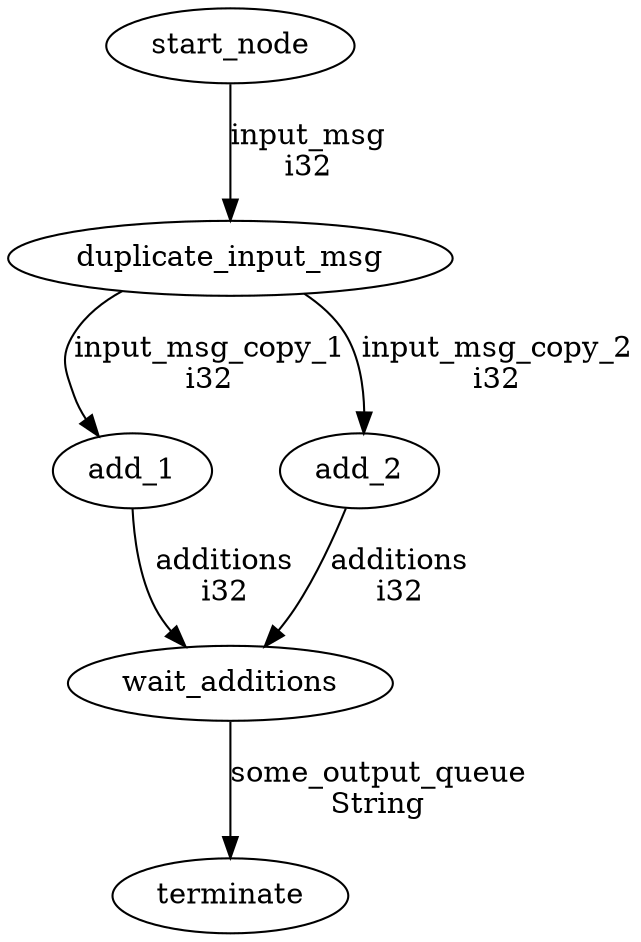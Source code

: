 digraph {
    0 [ label = "start_node" ]
    1 [ label = "duplicate_input_msg" ]
    2 [ label = "add_1" ]
    3 [ label = "add_2" ]
    4 [ label = "wait_additions" ]
    5 [ label = "terminate" ]
    0 -> 1 [ label = "input_msg\li32" ]
    1 -> 2 [ label = "input_msg_copy_1\li32" ]
    1 -> 3 [ label = "input_msg_copy_2\li32" ]
    2 -> 4 [ label = "additions\li32" ]
    3 -> 4 [ label = "additions\li32" ]
    4 -> 5 [ label = "some_output_queue\lString" ]
}
